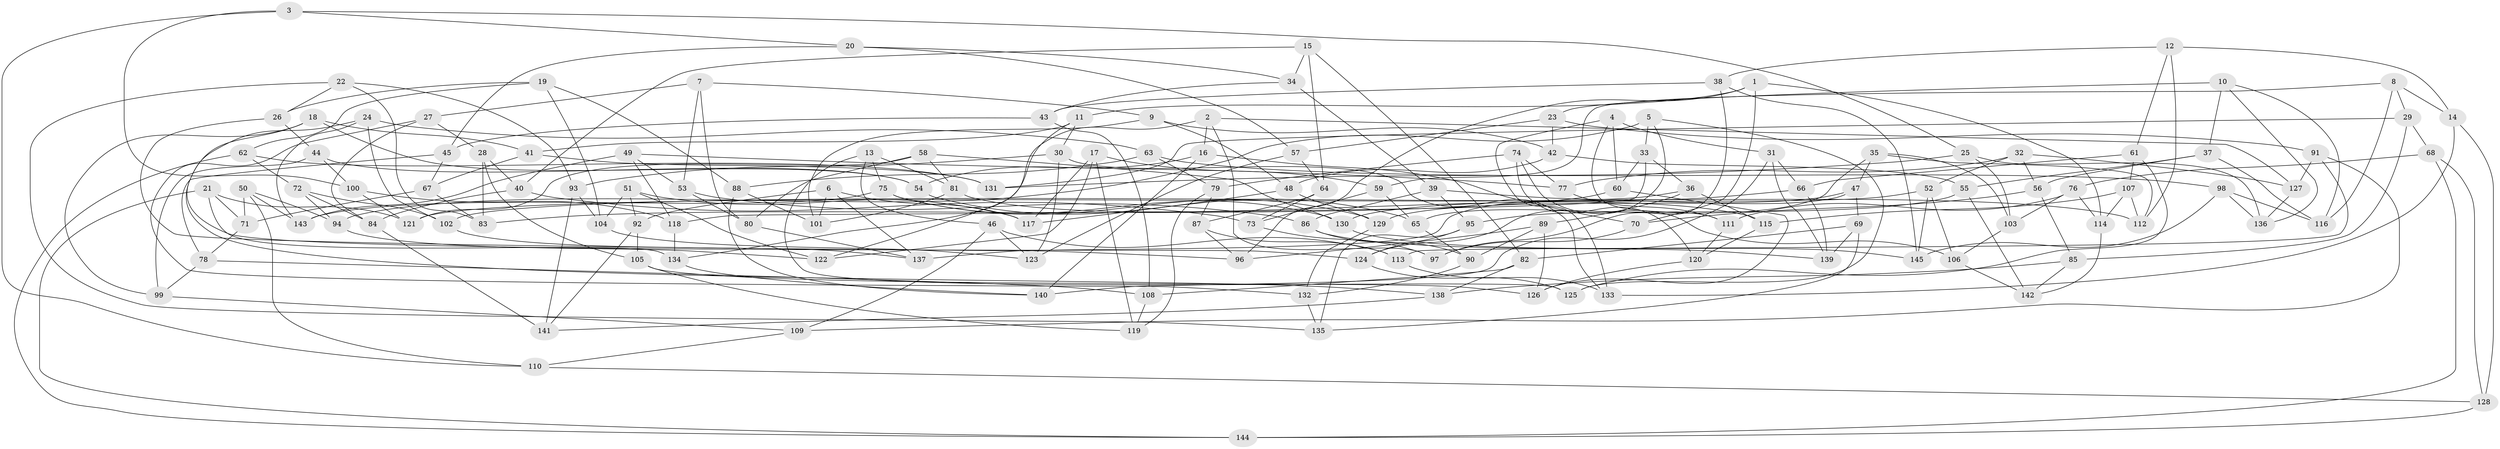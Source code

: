 // coarse degree distribution, {4: 0.5445544554455446, 6: 0.39603960396039606, 5: 0.039603960396039604, 3: 0.019801980198019802}
// Generated by graph-tools (version 1.1) at 2025/24/03/03/25 07:24:27]
// undirected, 145 vertices, 290 edges
graph export_dot {
graph [start="1"]
  node [color=gray90,style=filled];
  1;
  2;
  3;
  4;
  5;
  6;
  7;
  8;
  9;
  10;
  11;
  12;
  13;
  14;
  15;
  16;
  17;
  18;
  19;
  20;
  21;
  22;
  23;
  24;
  25;
  26;
  27;
  28;
  29;
  30;
  31;
  32;
  33;
  34;
  35;
  36;
  37;
  38;
  39;
  40;
  41;
  42;
  43;
  44;
  45;
  46;
  47;
  48;
  49;
  50;
  51;
  52;
  53;
  54;
  55;
  56;
  57;
  58;
  59;
  60;
  61;
  62;
  63;
  64;
  65;
  66;
  67;
  68;
  69;
  70;
  71;
  72;
  73;
  74;
  75;
  76;
  77;
  78;
  79;
  80;
  81;
  82;
  83;
  84;
  85;
  86;
  87;
  88;
  89;
  90;
  91;
  92;
  93;
  94;
  95;
  96;
  97;
  98;
  99;
  100;
  101;
  102;
  103;
  104;
  105;
  106;
  107;
  108;
  109;
  110;
  111;
  112;
  113;
  114;
  115;
  116;
  117;
  118;
  119;
  120;
  121;
  122;
  123;
  124;
  125;
  126;
  127;
  128;
  129;
  130;
  131;
  132;
  133;
  134;
  135;
  136;
  137;
  138;
  139;
  140;
  141;
  142;
  143;
  144;
  145;
  1 -- 70;
  1 -- 114;
  1 -- 11;
  1 -- 96;
  2 -- 16;
  2 -- 97;
  2 -- 134;
  2 -- 127;
  3 -- 110;
  3 -- 25;
  3 -- 100;
  3 -- 20;
  4 -- 60;
  4 -- 133;
  4 -- 31;
  4 -- 111;
  5 -- 33;
  5 -- 94;
  5 -- 124;
  5 -- 125;
  6 -- 137;
  6 -- 117;
  6 -- 92;
  6 -- 101;
  7 -- 53;
  7 -- 9;
  7 -- 27;
  7 -- 80;
  8 -- 29;
  8 -- 14;
  8 -- 116;
  8 -- 59;
  9 -- 101;
  9 -- 48;
  9 -- 42;
  10 -- 23;
  10 -- 136;
  10 -- 116;
  10 -- 37;
  11 -- 41;
  11 -- 122;
  11 -- 30;
  12 -- 38;
  12 -- 61;
  12 -- 112;
  12 -- 14;
  13 -- 46;
  13 -- 125;
  13 -- 81;
  13 -- 75;
  14 -- 128;
  14 -- 133;
  15 -- 34;
  15 -- 64;
  15 -- 82;
  15 -- 40;
  16 -- 140;
  16 -- 54;
  16 -- 70;
  17 -- 117;
  17 -- 59;
  17 -- 119;
  17 -- 122;
  18 -- 124;
  18 -- 99;
  18 -- 41;
  18 -- 54;
  19 -- 26;
  19 -- 88;
  19 -- 62;
  19 -- 104;
  20 -- 57;
  20 -- 45;
  20 -- 34;
  21 -- 134;
  21 -- 71;
  21 -- 121;
  21 -- 144;
  22 -- 135;
  22 -- 26;
  22 -- 93;
  22 -- 83;
  23 -- 57;
  23 -- 42;
  23 -- 91;
  24 -- 138;
  24 -- 143;
  24 -- 63;
  24 -- 102;
  25 -- 103;
  25 -- 131;
  25 -- 136;
  26 -- 96;
  26 -- 44;
  27 -- 84;
  27 -- 28;
  27 -- 132;
  28 -- 40;
  28 -- 83;
  28 -- 105;
  29 -- 68;
  29 -- 131;
  29 -- 85;
  30 -- 123;
  30 -- 93;
  30 -- 133;
  31 -- 66;
  31 -- 140;
  31 -- 139;
  32 -- 56;
  32 -- 127;
  32 -- 52;
  32 -- 77;
  33 -- 118;
  33 -- 60;
  33 -- 36;
  34 -- 43;
  34 -- 39;
  35 -- 65;
  35 -- 47;
  35 -- 103;
  35 -- 112;
  36 -- 121;
  36 -- 115;
  36 -- 89;
  37 -- 116;
  37 -- 56;
  37 -- 55;
  38 -- 97;
  38 -- 43;
  38 -- 145;
  39 -- 86;
  39 -- 112;
  39 -- 95;
  40 -- 84;
  40 -- 73;
  41 -- 131;
  41 -- 67;
  42 -- 55;
  42 -- 48;
  43 -- 108;
  43 -- 45;
  44 -- 54;
  44 -- 99;
  44 -- 100;
  45 -- 78;
  45 -- 67;
  46 -- 123;
  46 -- 109;
  46 -- 113;
  47 -- 129;
  47 -- 69;
  47 -- 137;
  48 -- 129;
  48 -- 117;
  49 -- 53;
  49 -- 118;
  49 -- 77;
  49 -- 143;
  50 -- 94;
  50 -- 110;
  50 -- 143;
  50 -- 71;
  51 -- 92;
  51 -- 122;
  51 -- 117;
  51 -- 104;
  52 -- 106;
  52 -- 102;
  52 -- 145;
  53 -- 86;
  53 -- 80;
  54 -- 65;
  55 -- 95;
  55 -- 142;
  56 -- 70;
  56 -- 85;
  57 -- 64;
  57 -- 123;
  58 -- 81;
  58 -- 121;
  58 -- 80;
  58 -- 130;
  59 -- 65;
  59 -- 73;
  60 -- 126;
  60 -- 83;
  61 -- 107;
  61 -- 66;
  61 -- 125;
  62 -- 144;
  62 -- 72;
  62 -- 131;
  63 -- 79;
  63 -- 98;
  63 -- 88;
  64 -- 73;
  64 -- 87;
  65 -- 90;
  66 -- 139;
  66 -- 130;
  67 -- 71;
  67 -- 83;
  68 -- 76;
  68 -- 128;
  68 -- 144;
  69 -- 135;
  69 -- 139;
  69 -- 82;
  70 -- 97;
  71 -- 78;
  72 -- 102;
  72 -- 94;
  72 -- 84;
  73 -- 97;
  74 -- 106;
  74 -- 79;
  74 -- 120;
  74 -- 77;
  75 -- 143;
  75 -- 129;
  75 -- 130;
  76 -- 103;
  76 -- 114;
  76 -- 111;
  77 -- 111;
  78 -- 99;
  78 -- 108;
  79 -- 119;
  79 -- 87;
  80 -- 137;
  81 -- 115;
  81 -- 101;
  82 -- 138;
  82 -- 108;
  84 -- 141;
  85 -- 138;
  85 -- 142;
  86 -- 90;
  86 -- 139;
  87 -- 113;
  87 -- 96;
  88 -- 140;
  88 -- 101;
  89 -- 126;
  89 -- 96;
  89 -- 90;
  90 -- 132;
  91 -- 113;
  91 -- 109;
  91 -- 127;
  92 -- 105;
  92 -- 141;
  93 -- 104;
  93 -- 141;
  94 -- 122;
  95 -- 124;
  95 -- 135;
  98 -- 145;
  98 -- 116;
  98 -- 136;
  99 -- 109;
  100 -- 121;
  100 -- 118;
  102 -- 137;
  103 -- 106;
  104 -- 123;
  105 -- 119;
  105 -- 126;
  106 -- 142;
  107 -- 115;
  107 -- 112;
  107 -- 114;
  108 -- 119;
  109 -- 110;
  110 -- 128;
  111 -- 120;
  113 -- 133;
  114 -- 142;
  115 -- 120;
  118 -- 134;
  120 -- 126;
  124 -- 125;
  127 -- 136;
  128 -- 144;
  129 -- 132;
  130 -- 145;
  132 -- 135;
  134 -- 140;
  138 -- 141;
}
